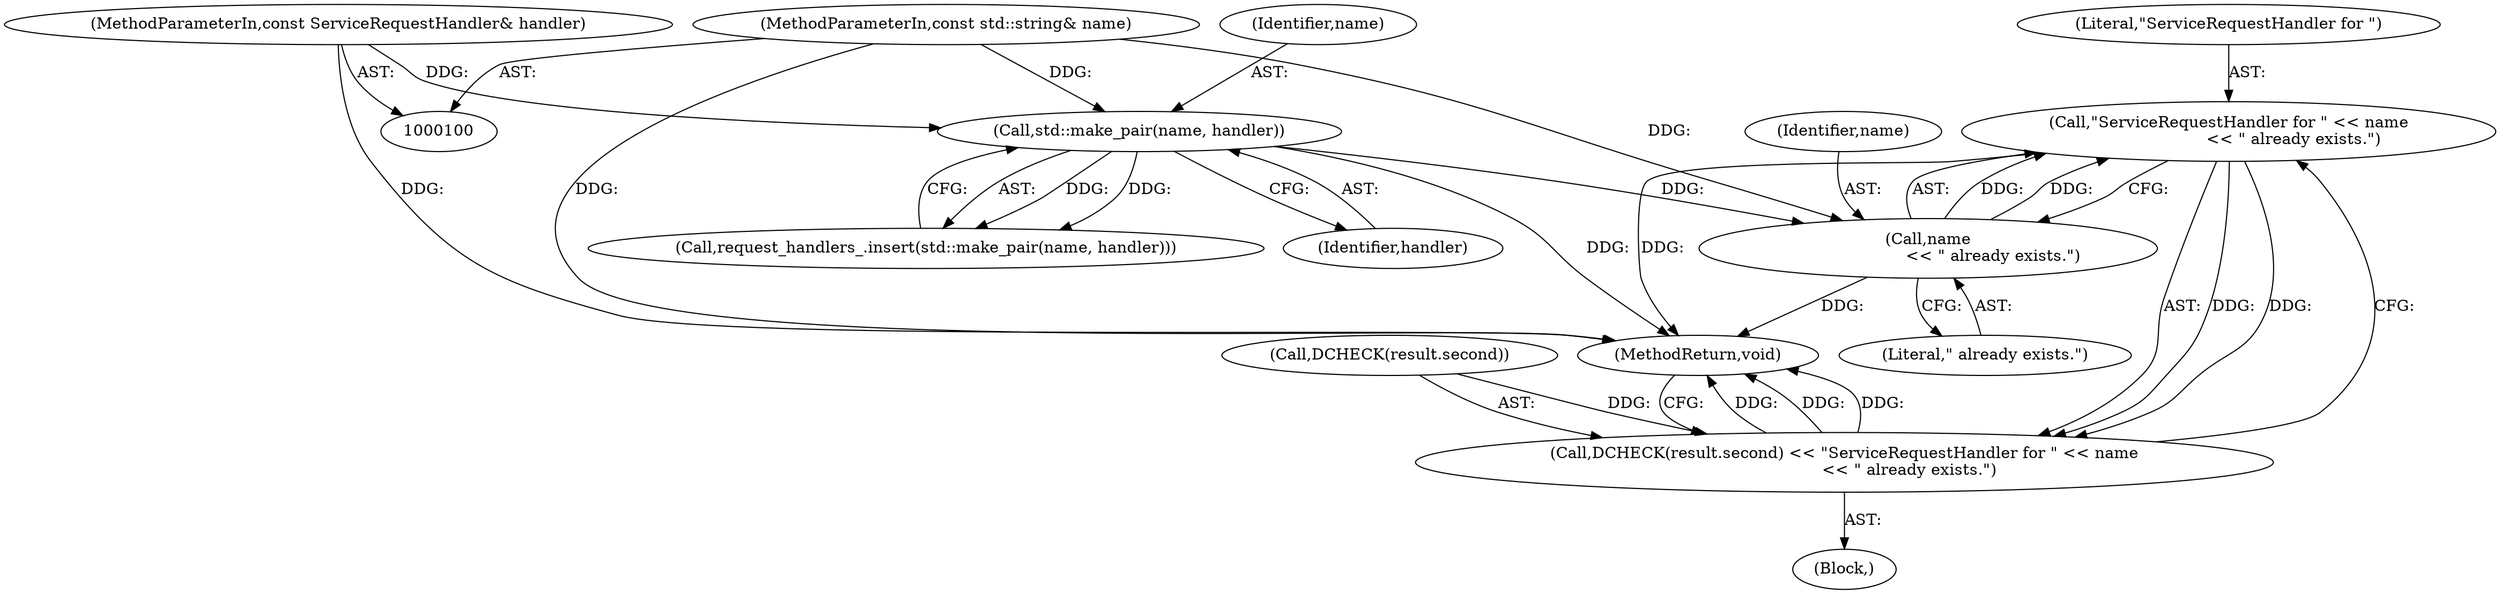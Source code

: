 digraph "0_Chrome_bc1f34b9be509f1404f0bb1ba1947614d5f0bcd1_4@API" {
"1000118" [label="(Call,\"ServiceRequestHandler for \" << name\n                          << \" already exists.\")"];
"1000120" [label="(Call,name\n                          << \" already exists.\")"];
"1000110" [label="(Call,std::make_pair(name, handler))"];
"1000101" [label="(MethodParameterIn,const std::string& name)"];
"1000102" [label="(MethodParameterIn,const ServiceRequestHandler& handler)"];
"1000113" [label="(Call,DCHECK(result.second) << \"ServiceRequestHandler for \" << name\n                          << \" already exists.\")"];
"1000121" [label="(Identifier,name)"];
"1000111" [label="(Identifier,name)"];
"1000109" [label="(Call,request_handlers_.insert(std::make_pair(name, handler)))"];
"1000114" [label="(Call,DCHECK(result.second))"];
"1000110" [label="(Call,std::make_pair(name, handler))"];
"1000112" [label="(Identifier,handler)"];
"1000113" [label="(Call,DCHECK(result.second) << \"ServiceRequestHandler for \" << name\n                          << \" already exists.\")"];
"1000120" [label="(Call,name\n                          << \" already exists.\")"];
"1000103" [label="(Block,)"];
"1000122" [label="(Literal,\" already exists.\")"];
"1000119" [label="(Literal,\"ServiceRequestHandler for \")"];
"1000118" [label="(Call,\"ServiceRequestHandler for \" << name\n                          << \" already exists.\")"];
"1000123" [label="(MethodReturn,void)"];
"1000101" [label="(MethodParameterIn,const std::string& name)"];
"1000102" [label="(MethodParameterIn,const ServiceRequestHandler& handler)"];
"1000118" -> "1000113"  [label="AST: "];
"1000118" -> "1000120"  [label="CFG: "];
"1000119" -> "1000118"  [label="AST: "];
"1000120" -> "1000118"  [label="AST: "];
"1000113" -> "1000118"  [label="CFG: "];
"1000118" -> "1000123"  [label="DDG: "];
"1000118" -> "1000113"  [label="DDG: "];
"1000118" -> "1000113"  [label="DDG: "];
"1000120" -> "1000118"  [label="DDG: "];
"1000120" -> "1000118"  [label="DDG: "];
"1000120" -> "1000122"  [label="CFG: "];
"1000121" -> "1000120"  [label="AST: "];
"1000122" -> "1000120"  [label="AST: "];
"1000120" -> "1000123"  [label="DDG: "];
"1000110" -> "1000120"  [label="DDG: "];
"1000101" -> "1000120"  [label="DDG: "];
"1000110" -> "1000109"  [label="AST: "];
"1000110" -> "1000112"  [label="CFG: "];
"1000111" -> "1000110"  [label="AST: "];
"1000112" -> "1000110"  [label="AST: "];
"1000109" -> "1000110"  [label="CFG: "];
"1000110" -> "1000123"  [label="DDG: "];
"1000110" -> "1000109"  [label="DDG: "];
"1000110" -> "1000109"  [label="DDG: "];
"1000101" -> "1000110"  [label="DDG: "];
"1000102" -> "1000110"  [label="DDG: "];
"1000101" -> "1000100"  [label="AST: "];
"1000101" -> "1000123"  [label="DDG: "];
"1000102" -> "1000100"  [label="AST: "];
"1000102" -> "1000123"  [label="DDG: "];
"1000113" -> "1000103"  [label="AST: "];
"1000114" -> "1000113"  [label="AST: "];
"1000123" -> "1000113"  [label="CFG: "];
"1000113" -> "1000123"  [label="DDG: "];
"1000113" -> "1000123"  [label="DDG: "];
"1000113" -> "1000123"  [label="DDG: "];
"1000114" -> "1000113"  [label="DDG: "];
}
